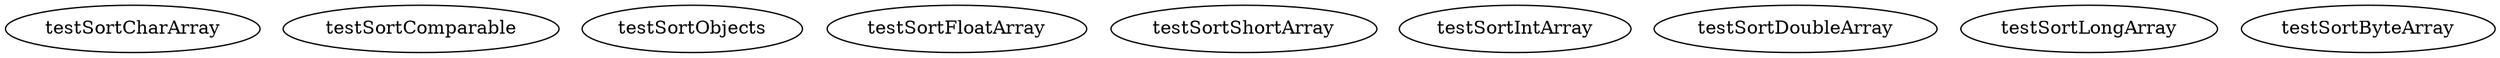 digraph G {
testSortCharArray;
testSortComparable;
testSortObjects;
testSortFloatArray;
testSortShortArray;
testSortIntArray;
testSortDoubleArray;
testSortLongArray;
testSortByteArray;
}